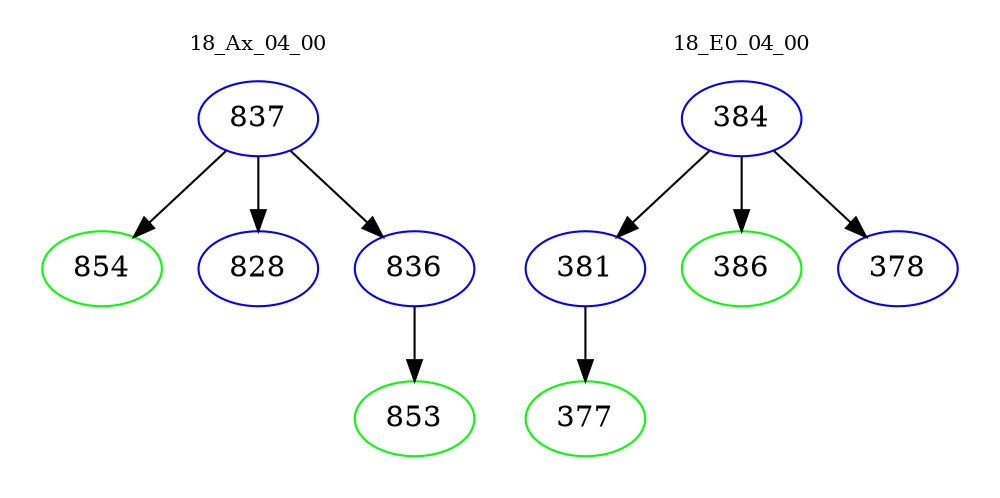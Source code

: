 digraph{
subgraph cluster_0 {
color = white
label = "18_Ax_04_00";
fontsize=10;
T0_837 [label="837", color="blue"]
T0_837 -> T0_854 [color="black"]
T0_854 [label="854", color="green"]
T0_837 -> T0_828 [color="black"]
T0_828 [label="828", color="blue"]
T0_837 -> T0_836 [color="black"]
T0_836 [label="836", color="blue"]
T0_836 -> T0_853 [color="black"]
T0_853 [label="853", color="green"]
}
subgraph cluster_1 {
color = white
label = "18_E0_04_00";
fontsize=10;
T1_384 [label="384", color="blue"]
T1_384 -> T1_381 [color="black"]
T1_381 [label="381", color="blue"]
T1_381 -> T1_377 [color="black"]
T1_377 [label="377", color="green"]
T1_384 -> T1_386 [color="black"]
T1_386 [label="386", color="green"]
T1_384 -> T1_378 [color="black"]
T1_378 [label="378", color="blue"]
}
}
